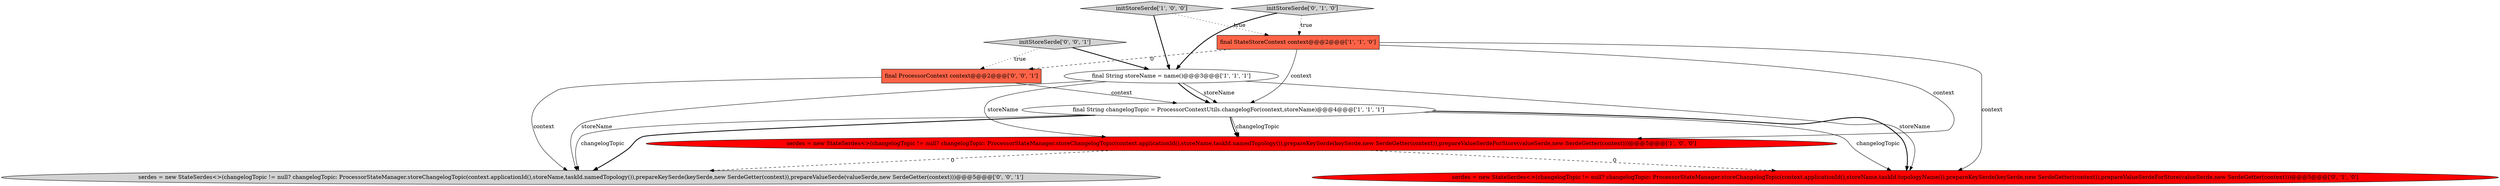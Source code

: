 digraph {
8 [style = filled, label = "initStoreSerde['0', '0', '1']", fillcolor = lightgray, shape = diamond image = "AAA0AAABBB3BBB"];
3 [style = filled, label = "initStoreSerde['1', '0', '0']", fillcolor = lightgray, shape = diamond image = "AAA0AAABBB1BBB"];
0 [style = filled, label = "final String changelogTopic = ProcessorContextUtils.changelogFor(context,storeName)@@@4@@@['1', '1', '1']", fillcolor = white, shape = ellipse image = "AAA0AAABBB1BBB"];
2 [style = filled, label = "final StateStoreContext context@@@2@@@['1', '1', '0']", fillcolor = tomato, shape = box image = "AAA0AAABBB1BBB"];
5 [style = filled, label = "serdes = new StateSerdes<>(changelogTopic != null? changelogTopic: ProcessorStateManager.storeChangelogTopic(context.applicationId(),storeName,taskId.topologyName()),prepareKeySerde(keySerde,new SerdeGetter(context)),prepareValueSerdeForStore(valueSerde,new SerdeGetter(context)))@@@5@@@['0', '1', '0']", fillcolor = red, shape = ellipse image = "AAA1AAABBB2BBB"];
4 [style = filled, label = "final String storeName = name()@@@3@@@['1', '1', '1']", fillcolor = white, shape = ellipse image = "AAA0AAABBB1BBB"];
7 [style = filled, label = "final ProcessorContext context@@@2@@@['0', '0', '1']", fillcolor = tomato, shape = box image = "AAA0AAABBB3BBB"];
1 [style = filled, label = "serdes = new StateSerdes<>(changelogTopic != null? changelogTopic: ProcessorStateManager.storeChangelogTopic(context.applicationId(),storeName,taskId.namedTopology()),prepareKeySerde(keySerde,new SerdeGetter(context)),prepareValueSerdeForStore(valueSerde,new SerdeGetter(context)))@@@5@@@['1', '0', '0']", fillcolor = red, shape = ellipse image = "AAA1AAABBB1BBB"];
9 [style = filled, label = "serdes = new StateSerdes<>(changelogTopic != null? changelogTopic: ProcessorStateManager.storeChangelogTopic(context.applicationId(),storeName,taskId.namedTopology()),prepareKeySerde(keySerde,new SerdeGetter(context)),prepareValueSerde(valueSerde,new SerdeGetter(context)))@@@5@@@['0', '0', '1']", fillcolor = lightgray, shape = ellipse image = "AAA0AAABBB3BBB"];
6 [style = filled, label = "initStoreSerde['0', '1', '0']", fillcolor = lightgray, shape = diamond image = "AAA0AAABBB2BBB"];
4->1 [style = solid, label="storeName"];
0->9 [style = bold, label=""];
0->5 [style = solid, label="changelogTopic"];
1->5 [style = dashed, label="0"];
2->5 [style = solid, label="context"];
4->0 [style = solid, label="storeName"];
7->9 [style = solid, label="context"];
8->7 [style = dotted, label="true"];
1->9 [style = dashed, label="0"];
4->9 [style = solid, label="storeName"];
2->7 [style = dashed, label="0"];
3->4 [style = bold, label=""];
2->0 [style = solid, label="context"];
4->0 [style = bold, label=""];
6->4 [style = bold, label=""];
6->2 [style = dotted, label="true"];
4->5 [style = solid, label="storeName"];
0->1 [style = bold, label=""];
2->1 [style = solid, label="context"];
0->1 [style = solid, label="changelogTopic"];
0->9 [style = solid, label="changelogTopic"];
8->4 [style = bold, label=""];
7->0 [style = solid, label="context"];
3->2 [style = dotted, label="true"];
0->5 [style = bold, label=""];
}
